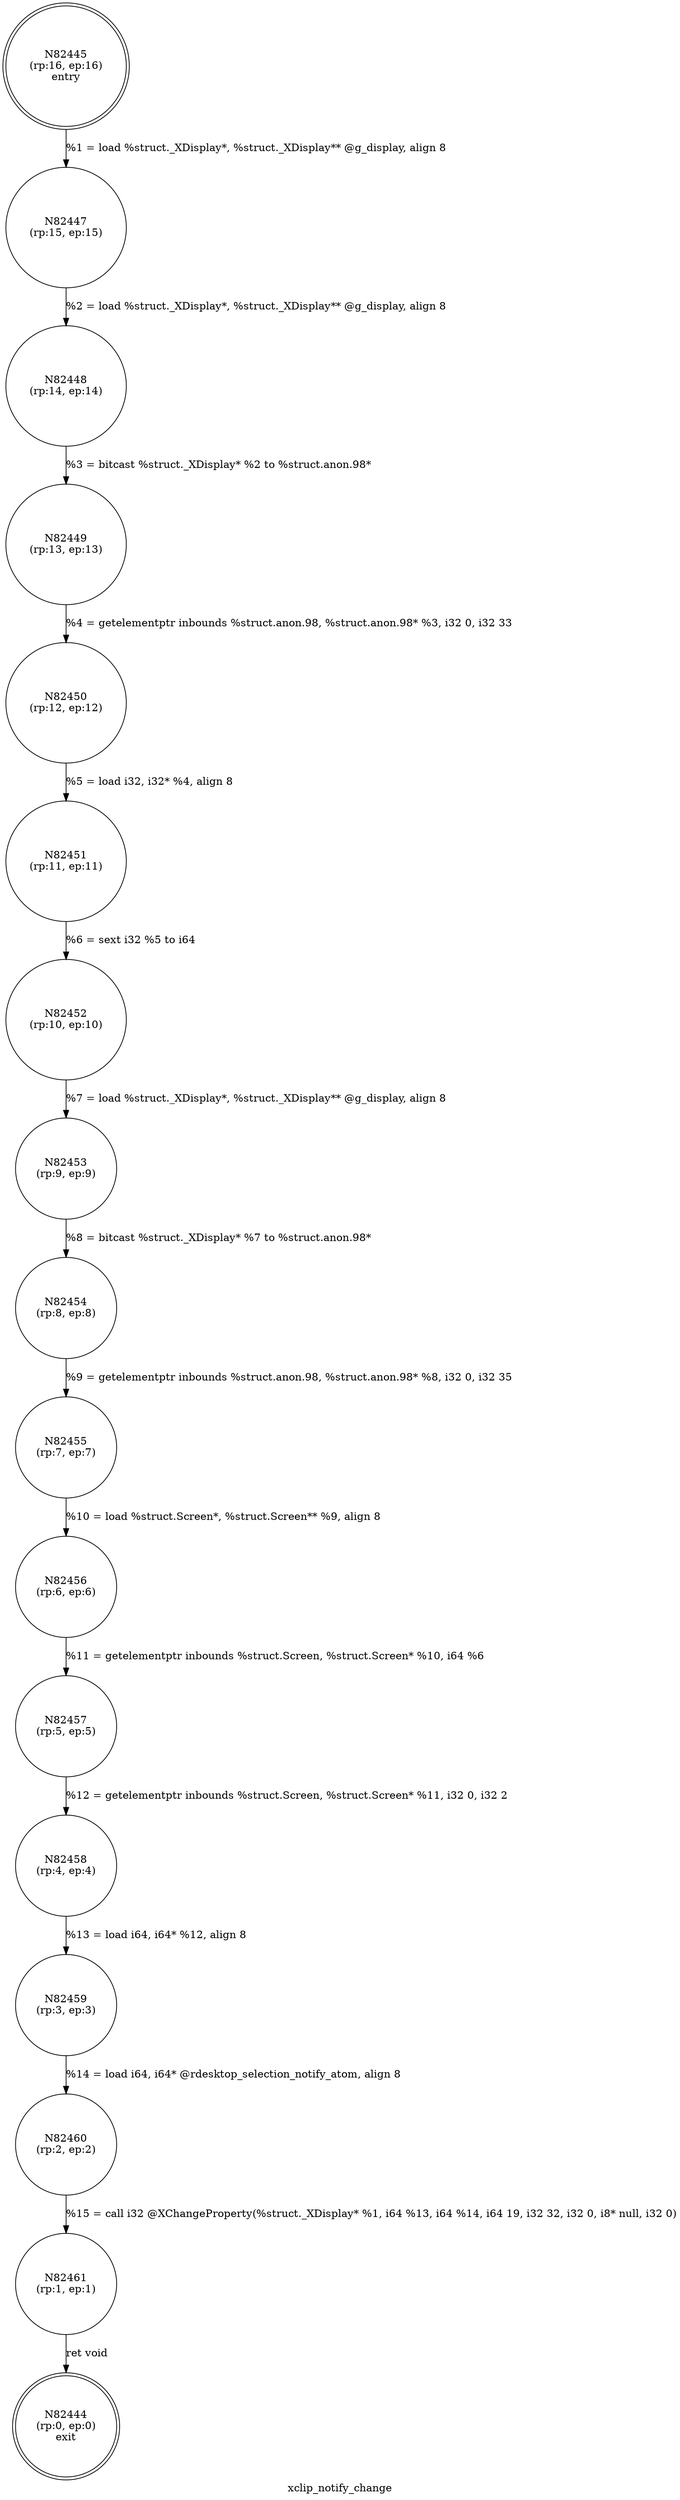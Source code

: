digraph xclip_notify_change {
label="xclip_notify_change"
82444 [label="N82444\n(rp:0, ep:0)\nexit", shape="doublecircle"]
82445 [label="N82445\n(rp:16, ep:16)\nentry", shape="doublecircle"]
82445 -> 82447 [label="%1 = load %struct._XDisplay*, %struct._XDisplay** @g_display, align 8"]
82447 [label="N82447\n(rp:15, ep:15)", shape="circle"]
82447 -> 82448 [label="%2 = load %struct._XDisplay*, %struct._XDisplay** @g_display, align 8"]
82448 [label="N82448\n(rp:14, ep:14)", shape="circle"]
82448 -> 82449 [label="%3 = bitcast %struct._XDisplay* %2 to %struct.anon.98*"]
82449 [label="N82449\n(rp:13, ep:13)", shape="circle"]
82449 -> 82450 [label="%4 = getelementptr inbounds %struct.anon.98, %struct.anon.98* %3, i32 0, i32 33"]
82450 [label="N82450\n(rp:12, ep:12)", shape="circle"]
82450 -> 82451 [label="%5 = load i32, i32* %4, align 8"]
82451 [label="N82451\n(rp:11, ep:11)", shape="circle"]
82451 -> 82452 [label="%6 = sext i32 %5 to i64"]
82452 [label="N82452\n(rp:10, ep:10)", shape="circle"]
82452 -> 82453 [label="%7 = load %struct._XDisplay*, %struct._XDisplay** @g_display, align 8"]
82453 [label="N82453\n(rp:9, ep:9)", shape="circle"]
82453 -> 82454 [label="%8 = bitcast %struct._XDisplay* %7 to %struct.anon.98*"]
82454 [label="N82454\n(rp:8, ep:8)", shape="circle"]
82454 -> 82455 [label="%9 = getelementptr inbounds %struct.anon.98, %struct.anon.98* %8, i32 0, i32 35"]
82455 [label="N82455\n(rp:7, ep:7)", shape="circle"]
82455 -> 82456 [label="%10 = load %struct.Screen*, %struct.Screen** %9, align 8"]
82456 [label="N82456\n(rp:6, ep:6)", shape="circle"]
82456 -> 82457 [label="%11 = getelementptr inbounds %struct.Screen, %struct.Screen* %10, i64 %6"]
82457 [label="N82457\n(rp:5, ep:5)", shape="circle"]
82457 -> 82458 [label="%12 = getelementptr inbounds %struct.Screen, %struct.Screen* %11, i32 0, i32 2"]
82458 [label="N82458\n(rp:4, ep:4)", shape="circle"]
82458 -> 82459 [label="%13 = load i64, i64* %12, align 8"]
82459 [label="N82459\n(rp:3, ep:3)", shape="circle"]
82459 -> 82460 [label="%14 = load i64, i64* @rdesktop_selection_notify_atom, align 8"]
82460 [label="N82460\n(rp:2, ep:2)", shape="circle"]
82460 -> 82461 [label="%15 = call i32 @XChangeProperty(%struct._XDisplay* %1, i64 %13, i64 %14, i64 19, i32 32, i32 0, i8* null, i32 0)"]
82461 [label="N82461\n(rp:1, ep:1)", shape="circle"]
82461 -> 82444 [label="ret void"]
}
